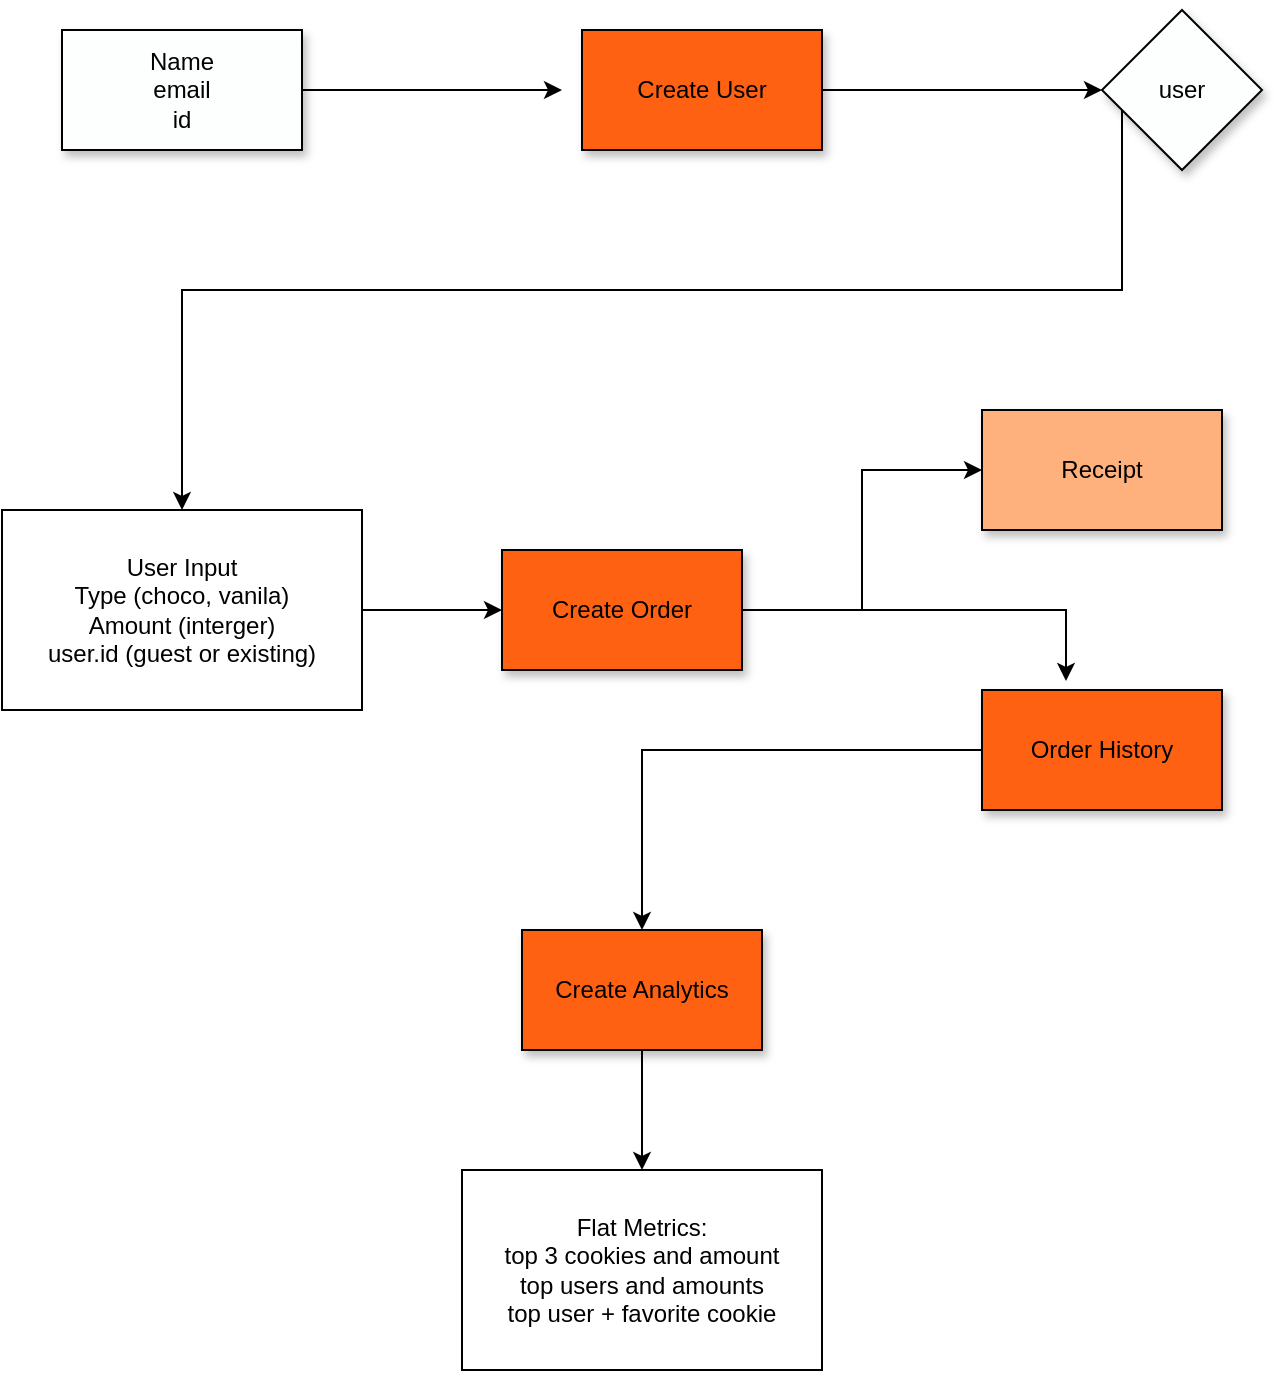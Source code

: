 <mxfile version="20.3.0" type="device" pages="2"><diagram id="jw-n3b1WB9Mn-maeb1qi" name="IdeaDiagram"><mxGraphModel dx="1505" dy="879" grid="1" gridSize="10" guides="1" tooltips="1" connect="1" arrows="1" fold="1" page="1" pageScale="1" pageWidth="850" pageHeight="1100" math="0" shadow="0"><root><mxCell id="0"/><mxCell id="1" parent="0"/><mxCell id="8usH64V3q4TnDDYFMAeN-13" style="edgeStyle=orthogonalEdgeStyle;rounded=0;orthogonalLoop=1;jettySize=auto;html=1;entryX=0;entryY=0.5;entryDx=0;entryDy=0;" parent="1" source="8usH64V3q4TnDDYFMAeN-1" target="8usH64V3q4TnDDYFMAeN-3" edge="1"><mxGeometry relative="1" as="geometry"/></mxCell><mxCell id="8usH64V3q4TnDDYFMAeN-14" style="edgeStyle=orthogonalEdgeStyle;rounded=0;orthogonalLoop=1;jettySize=auto;html=1;entryX=0.35;entryY=-0.075;entryDx=0;entryDy=0;entryPerimeter=0;" parent="1" source="8usH64V3q4TnDDYFMAeN-1" target="8usH64V3q4TnDDYFMAeN-4" edge="1"><mxGeometry relative="1" as="geometry"/></mxCell><mxCell id="8usH64V3q4TnDDYFMAeN-1" value="Create Order" style="rounded=0;whiteSpace=wrap;html=1;shadow=1;fillColor=#FF6112;" parent="1" vertex="1"><mxGeometry x="310" y="410" width="120" height="60" as="geometry"/></mxCell><mxCell id="8usH64V3q4TnDDYFMAeN-15" style="edgeStyle=orthogonalEdgeStyle;rounded=0;orthogonalLoop=1;jettySize=auto;html=1;entryX=0;entryY=0.5;entryDx=0;entryDy=0;" parent="1" source="8usH64V3q4TnDDYFMAeN-2" target="8usH64V3q4TnDDYFMAeN-1" edge="1"><mxGeometry relative="1" as="geometry"/></mxCell><mxCell id="8usH64V3q4TnDDYFMAeN-2" value="User Input&lt;br&gt;Type (choco, vanila)&lt;br&gt;Amount (interger)&lt;br&gt;user.id (guest or existing)" style="rounded=0;whiteSpace=wrap;html=1;" parent="1" vertex="1"><mxGeometry x="60" y="390" width="180" height="100" as="geometry"/></mxCell><mxCell id="8usH64V3q4TnDDYFMAeN-3" value="Receipt" style="rounded=0;whiteSpace=wrap;html=1;shadow=1;fillColor=#FFB17D;" parent="1" vertex="1"><mxGeometry x="550" y="340" width="120" height="60" as="geometry"/></mxCell><mxCell id="8usH64V3q4TnDDYFMAeN-10" style="edgeStyle=orthogonalEdgeStyle;rounded=0;orthogonalLoop=1;jettySize=auto;html=1;" parent="1" source="8usH64V3q4TnDDYFMAeN-4" target="8usH64V3q4TnDDYFMAeN-9" edge="1"><mxGeometry relative="1" as="geometry"/></mxCell><mxCell id="8usH64V3q4TnDDYFMAeN-4" value="Order History" style="rounded=0;whiteSpace=wrap;html=1;shadow=1;fillColor=#FF6112;" parent="1" vertex="1"><mxGeometry x="550" y="480" width="120" height="60" as="geometry"/></mxCell><mxCell id="8usH64V3q4TnDDYFMAeN-17" style="edgeStyle=orthogonalEdgeStyle;rounded=0;orthogonalLoop=1;jettySize=auto;html=1;" parent="1" source="8usH64V3q4TnDDYFMAeN-5" target="8usH64V3q4TnDDYFMAeN-8" edge="1"><mxGeometry relative="1" as="geometry"/></mxCell><mxCell id="8usH64V3q4TnDDYFMAeN-5" value="Create User" style="rounded=0;whiteSpace=wrap;html=1;shadow=1;fillColor=#FF6112;" parent="1" vertex="1"><mxGeometry x="350" y="150" width="120" height="60" as="geometry"/></mxCell><mxCell id="8usH64V3q4TnDDYFMAeN-16" style="edgeStyle=orthogonalEdgeStyle;rounded=0;orthogonalLoop=1;jettySize=auto;html=1;" parent="1" source="8usH64V3q4TnDDYFMAeN-6" edge="1"><mxGeometry relative="1" as="geometry"><mxPoint x="340" y="180" as="targetPoint"/></mxGeometry></mxCell><mxCell id="8usH64V3q4TnDDYFMAeN-6" value="Name&lt;br&gt;email&lt;br&gt;id" style="rounded=0;whiteSpace=wrap;html=1;shadow=1;fillColor=#FCFFFE;" parent="1" vertex="1"><mxGeometry x="90" y="150" width="120" height="60" as="geometry"/></mxCell><mxCell id="8usH64V3q4TnDDYFMAeN-18" style="edgeStyle=orthogonalEdgeStyle;rounded=0;orthogonalLoop=1;jettySize=auto;html=1;entryX=0.5;entryY=0;entryDx=0;entryDy=0;" parent="1" source="8usH64V3q4TnDDYFMAeN-8" target="8usH64V3q4TnDDYFMAeN-2" edge="1"><mxGeometry relative="1" as="geometry"><Array as="points"><mxPoint x="620" y="280"/><mxPoint x="150" y="280"/></Array></mxGeometry></mxCell><mxCell id="8usH64V3q4TnDDYFMAeN-8" value="user" style="rhombus;whiteSpace=wrap;html=1;shadow=1;fillColor=#FCFFFE;" parent="1" vertex="1"><mxGeometry x="610" y="140" width="80" height="80" as="geometry"/></mxCell><mxCell id="8usH64V3q4TnDDYFMAeN-19" style="edgeStyle=orthogonalEdgeStyle;rounded=0;orthogonalLoop=1;jettySize=auto;html=1;" parent="1" source="8usH64V3q4TnDDYFMAeN-9" target="8usH64V3q4TnDDYFMAeN-12" edge="1"><mxGeometry relative="1" as="geometry"/></mxCell><mxCell id="8usH64V3q4TnDDYFMAeN-9" value="Create Analytics" style="rounded=0;whiteSpace=wrap;html=1;shadow=1;fillColor=#FF6112;" parent="1" vertex="1"><mxGeometry x="320" y="600" width="120" height="60" as="geometry"/></mxCell><mxCell id="8usH64V3q4TnDDYFMAeN-12" value="Flat Metrics:&lt;br&gt;top 3 cookies and amount&lt;br&gt;top users and amounts&lt;br&gt;top user + favorite cookie" style="rounded=0;whiteSpace=wrap;html=1;" parent="1" vertex="1"><mxGeometry x="290" y="720" width="180" height="100" as="geometry"/></mxCell></root></mxGraphModel></diagram><diagram id="borZJmw8pYdr1DDT92H0" name="CodeFlow"><mxGraphModel dx="1505" dy="879" grid="1" gridSize="10" guides="1" tooltips="1" connect="1" arrows="1" fold="1" page="1" pageScale="1" pageWidth="850" pageHeight="1100" math="0" shadow="0"><root><mxCell id="0"/><mxCell id="1" parent="0"/><mxCell id="0tikVPA0j-vpainxm7Cg-12" style="edgeStyle=orthogonalEdgeStyle;rounded=0;orthogonalLoop=1;jettySize=auto;html=1;entryX=0;entryY=0.5;entryDx=0;entryDy=0;" parent="1" source="fgbeVlrEuTSUFTR7B3SY-1" target="0tikVPA0j-vpainxm7Cg-2" edge="1"><mxGeometry relative="1" as="geometry"/></mxCell><mxCell id="0tikVPA0j-vpainxm7Cg-13" style="edgeStyle=orthogonalEdgeStyle;rounded=0;orthogonalLoop=1;jettySize=auto;html=1;entryX=0;entryY=0.5;entryDx=0;entryDy=0;" parent="1" source="fgbeVlrEuTSUFTR7B3SY-1" target="0tikVPA0j-vpainxm7Cg-4" edge="1"><mxGeometry relative="1" as="geometry"/></mxCell><mxCell id="0tikVPA0j-vpainxm7Cg-15" style="edgeStyle=orthogonalEdgeStyle;rounded=0;orthogonalLoop=1;jettySize=auto;html=1;entryX=-0.028;entryY=0.383;entryDx=0;entryDy=0;entryPerimeter=0;" parent="1" source="fgbeVlrEuTSUFTR7B3SY-1" target="0tikVPA0j-vpainxm7Cg-14" edge="1"><mxGeometry relative="1" as="geometry"/></mxCell><mxCell id="0tikVPA0j-vpainxm7Cg-17" style="edgeStyle=orthogonalEdgeStyle;rounded=0;orthogonalLoop=1;jettySize=auto;html=1;entryX=0;entryY=0.75;entryDx=0;entryDy=0;" parent="1" source="fgbeVlrEuTSUFTR7B3SY-1" target="0tikVPA0j-vpainxm7Cg-16" edge="1"><mxGeometry relative="1" as="geometry"/></mxCell><mxCell id="S9BSwEMn5qZ0KEmMVvHW-2" style="edgeStyle=orthogonalEdgeStyle;rounded=0;orthogonalLoop=1;jettySize=auto;html=1;entryX=0;entryY=0.5;entryDx=0;entryDy=0;" parent="1" source="fgbeVlrEuTSUFTR7B3SY-1" target="S9BSwEMn5qZ0KEmMVvHW-1" edge="1"><mxGeometry relative="1" as="geometry"/></mxCell><mxCell id="fgbeVlrEuTSUFTR7B3SY-1" value="Click:&lt;br&gt;0. See Menu&lt;br&gt;1. to create user&lt;br&gt;2. to create new order&lt;br&gt;3. to see order history&lt;br&gt;4. Create analytics&lt;br&gt;" style="rounded=0;whiteSpace=wrap;html=1;shadow=1;fillColor=#FCFFFE;" parent="1" vertex="1"><mxGeometry x="30" y="565" width="170" height="210" as="geometry"/></mxCell><mxCell id="0tikVPA0j-vpainxm7Cg-8" style="edgeStyle=orthogonalEdgeStyle;rounded=0;orthogonalLoop=1;jettySize=auto;html=1;" parent="1" source="0tikVPA0j-vpainxm7Cg-2" target="0tikVPA0j-vpainxm7Cg-3" edge="1"><mxGeometry relative="1" as="geometry"/></mxCell><mxCell id="0tikVPA0j-vpainxm7Cg-2" value="Enter Name:&lt;br&gt;&lt;br&gt;Enter Email:&lt;br&gt;" style="rounded=0;whiteSpace=wrap;html=1;shadow=1;fillColor=#FCFFFE;" parent="1" vertex="1"><mxGeometry x="270" y="180" width="120" height="100" as="geometry"/></mxCell><mxCell id="0tikVPA0j-vpainxm7Cg-3" value="USER:&lt;br&gt;user_id (int)&lt;br&gt;user_name (string)&lt;br&gt;user_email (string)" style="rounded=0;whiteSpace=wrap;html=1;shadow=1;fillColor=#FCFFFE;" parent="1" vertex="1"><mxGeometry x="580" y="180" width="120" height="100" as="geometry"/></mxCell><mxCell id="0tikVPA0j-vpainxm7Cg-9" style="edgeStyle=orthogonalEdgeStyle;rounded=0;orthogonalLoop=1;jettySize=auto;html=1;entryX=0;entryY=0.5;entryDx=0;entryDy=0;" parent="1" source="0tikVPA0j-vpainxm7Cg-4" target="0tikVPA0j-vpainxm7Cg-5" edge="1"><mxGeometry relative="1" as="geometry"/></mxCell><mxCell id="0tikVPA0j-vpainxm7Cg-10" style="edgeStyle=orthogonalEdgeStyle;rounded=0;orthogonalLoop=1;jettySize=auto;html=1;entryX=0;entryY=0.5;entryDx=0;entryDy=0;" parent="1" source="0tikVPA0j-vpainxm7Cg-4" target="0tikVPA0j-vpainxm7Cg-6" edge="1"><mxGeometry relative="1" as="geometry"/></mxCell><mxCell id="0tikVPA0j-vpainxm7Cg-4" value="&lt;br&gt;What is your user id. (int or g for guest)&lt;br&gt;&lt;br&gt;What Cookie would you like? (ChocolateChip, Macademia, Oatmeal Raisin, Brownie)&lt;br&gt;&lt;br&gt;How many? (int)&lt;br&gt;&lt;br&gt;Would you like to order more cookies? (Y/N)&lt;br&gt;&lt;br&gt;[loop]" style="rounded=0;whiteSpace=wrap;html=1;shadow=1;fillColor=#FCFFFE;" parent="1" vertex="1"><mxGeometry x="260" y="330" width="240" height="220" as="geometry"/></mxCell><mxCell id="0tikVPA0j-vpainxm7Cg-5" value="CLASS_ORDER:&lt;br&gt;order_id: (int)&lt;br&gt;user_id: (int)&lt;br&gt;cookie_order: list(list)&lt;br&gt;" style="rounded=0;whiteSpace=wrap;html=1;shadow=1;fillColor=#FCFFFE;" parent="1" vertex="1"><mxGeometry x="580" y="330" width="170" height="80" as="geometry"/></mxCell><mxCell id="0tikVPA0j-vpainxm7Cg-6" value="Function.&lt;br&gt;PRINT_RECEIPT:&lt;br&gt;&lt;br&gt;function. sum_cost" style="rounded=0;whiteSpace=wrap;html=1;shadow=1;fillColor=#FCFFFE;" parent="1" vertex="1"><mxGeometry x="570" y="450" width="180" height="90" as="geometry"/></mxCell><mxCell id="0tikVPA0j-vpainxm7Cg-18" style="edgeStyle=orthogonalEdgeStyle;rounded=0;orthogonalLoop=1;jettySize=auto;html=1;" parent="1" source="0tikVPA0j-vpainxm7Cg-14" edge="1"><mxGeometry relative="1" as="geometry"><mxPoint x="530" y="655" as="targetPoint"/></mxGeometry></mxCell><mxCell id="0tikVPA0j-vpainxm7Cg-14" value="Function.&lt;br&gt;PRINT_ALL_ORDER" style="rounded=0;whiteSpace=wrap;html=1;shadow=1;fillColor=#FCFFFE;" parent="1" vertex="1"><mxGeometry x="270" y="610" width="180" height="90" as="geometry"/></mxCell><mxCell id="0tikVPA0j-vpainxm7Cg-21" style="edgeStyle=orthogonalEdgeStyle;rounded=0;orthogonalLoop=1;jettySize=auto;html=1;" parent="1" source="0tikVPA0j-vpainxm7Cg-16" target="0tikVPA0j-vpainxm7Cg-20" edge="1"><mxGeometry relative="1" as="geometry"/></mxCell><mxCell id="0tikVPA0j-vpainxm7Cg-16" value="Function.&lt;br&gt;PRINT_ANALYTICS" style="rounded=0;whiteSpace=wrap;html=1;shadow=1;fillColor=#FCFFFE;" parent="1" vertex="1"><mxGeometry x="270" y="800" width="180" height="90" as="geometry"/></mxCell><mxCell id="0tikVPA0j-vpainxm7Cg-19" value="Output File:&lt;br&gt;$datetime_all_receipt.txt" style="rounded=0;whiteSpace=wrap;html=1;shadow=1;fillColor=#FCFFFE;" parent="1" vertex="1"><mxGeometry x="540" y="610" width="180" height="90" as="geometry"/></mxCell><mxCell id="0tikVPA0j-vpainxm7Cg-20" value="Output File:&lt;br&gt;$datetime_anlytics.txt" style="rounded=0;whiteSpace=wrap;html=1;shadow=1;fillColor=#FCFFFE;" parent="1" vertex="1"><mxGeometry x="540" y="800" width="180" height="90" as="geometry"/></mxCell><mxCell id="S9BSwEMn5qZ0KEmMVvHW-1" value="PRINT:&lt;br&gt;Chocolate Chip $100&lt;br&gt;Macademia Nut $120&lt;br&gt;Oatmeal Raisin $90&lt;br&gt;Brownie $200" style="rounded=0;whiteSpace=wrap;html=1;shadow=1;fillColor=#FCFFFE;" parent="1" vertex="1"><mxGeometry x="270" y="30" width="140" height="100" as="geometry"/></mxCell></root></mxGraphModel></diagram></mxfile>